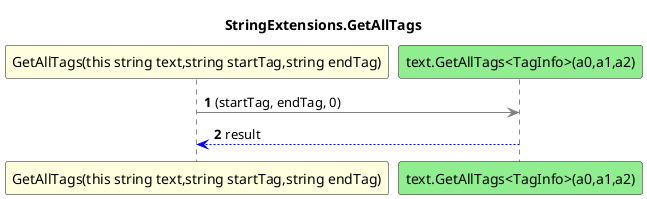 @startuml StringExtensions.GetAllTags
title StringExtensions.GetAllTags
participant "GetAllTags(this string text,string startTag,string endTag)" as GetAllTags_p0_p1_p2 #LightYellow
participant "text.GetAllTags<TagInfo>(a0,a1,a2)" as text_GetAllTags_TagInfo_a0_a1_a2 #LightGreen
autonumber
GetAllTags_p0_p1_p2 -[#grey]> text_GetAllTags_TagInfo_a0_a1_a2 : (startTag, endTag, 0)
text_GetAllTags_TagInfo_a0_a1_a2 -[#blue]-> GetAllTags_p0_p1_p2 : result
@enduml
